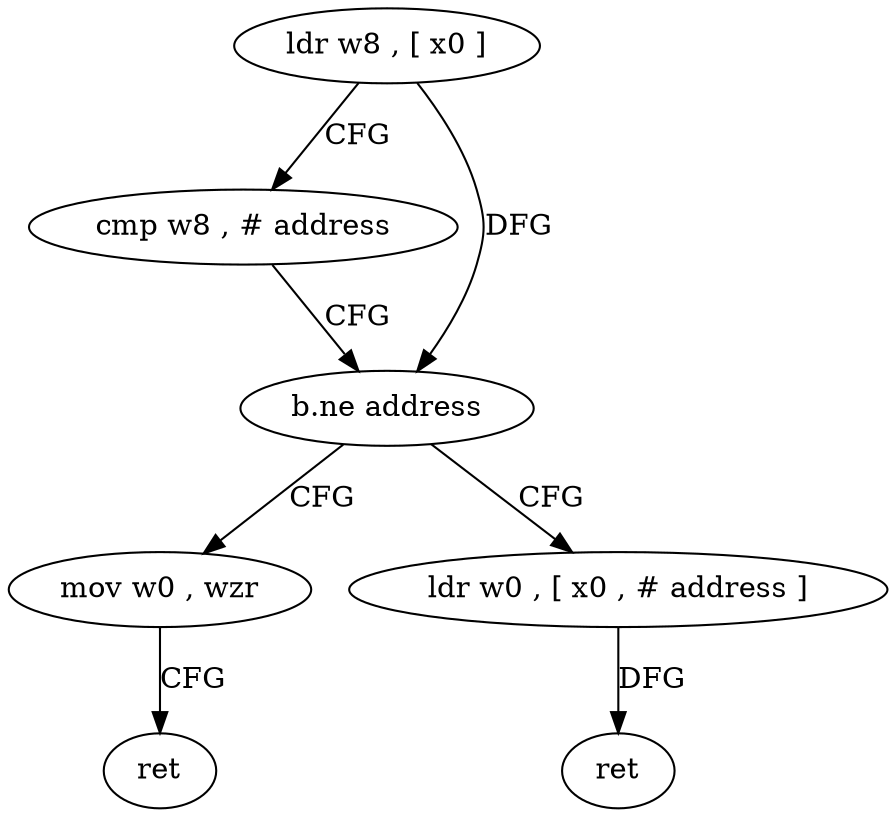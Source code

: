 digraph "func" {
"4256012" [label = "ldr w8 , [ x0 ]" ]
"4256016" [label = "cmp w8 , # address" ]
"4256020" [label = "b.ne address" ]
"4256032" [label = "mov w0 , wzr" ]
"4256024" [label = "ldr w0 , [ x0 , # address ]" ]
"4256036" [label = "ret" ]
"4256028" [label = "ret" ]
"4256012" -> "4256016" [ label = "CFG" ]
"4256012" -> "4256020" [ label = "DFG" ]
"4256016" -> "4256020" [ label = "CFG" ]
"4256020" -> "4256032" [ label = "CFG" ]
"4256020" -> "4256024" [ label = "CFG" ]
"4256032" -> "4256036" [ label = "CFG" ]
"4256024" -> "4256028" [ label = "DFG" ]
}
